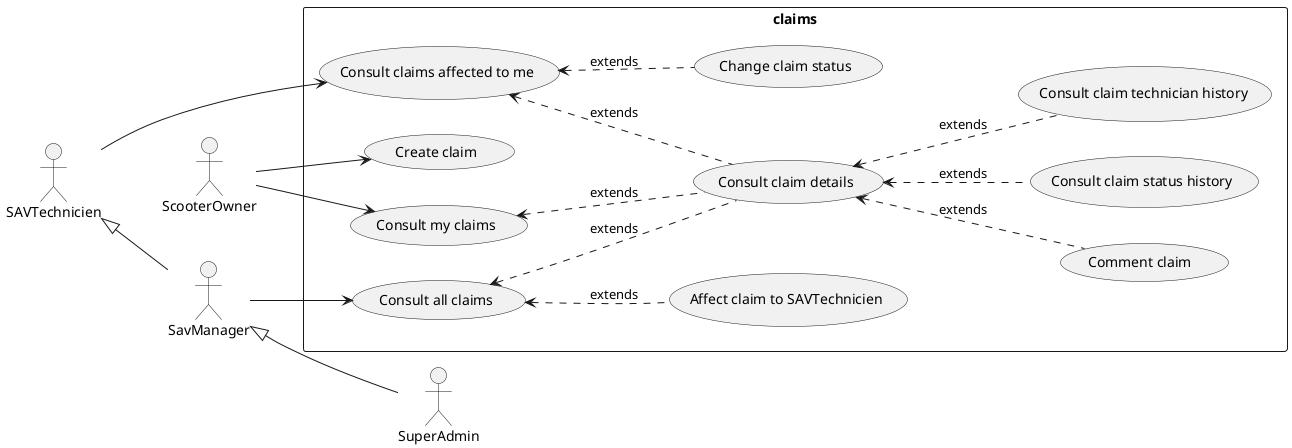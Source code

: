 @startuml claims_use_case_sprint_4
left to right direction
skinparam packageStyle rect
skinparam shadowing false

actor ScooterOwner as so
actor SuperAdmin as sa
actor SavManager as sm
actor SAVTechnicien as st



package claims {
( Comment claim  ) as mgcc
( Consult claim details ) as mgccd
( Consult claim status history ) as mgccds
( Consult claim technician history ) as mgccdt
( Consult my claims ) as cmc
( Create claim ) as cc
( Affect claim to SAVTechnicien ) as mgca
( Consult all claims ) as cac

( Consult claims affected to me ) as mgc
( Change claim status ) as mgccs

}

left to right direction


so --> cc
so --> cmc
mgccd <.. mgccds : extends
mgccd <.. mgccdt : extends
cmc <.. mgccd : extends
mgccd <.. mgcc :extends
st <|--sm
sm <|--sa
sm --> cac
cac <.. mgca :extends
cac <.. mgccd : extends
st --> mgc
mgc <.. mgccd : extends
mgc <.. mgccs : extends


@enduml